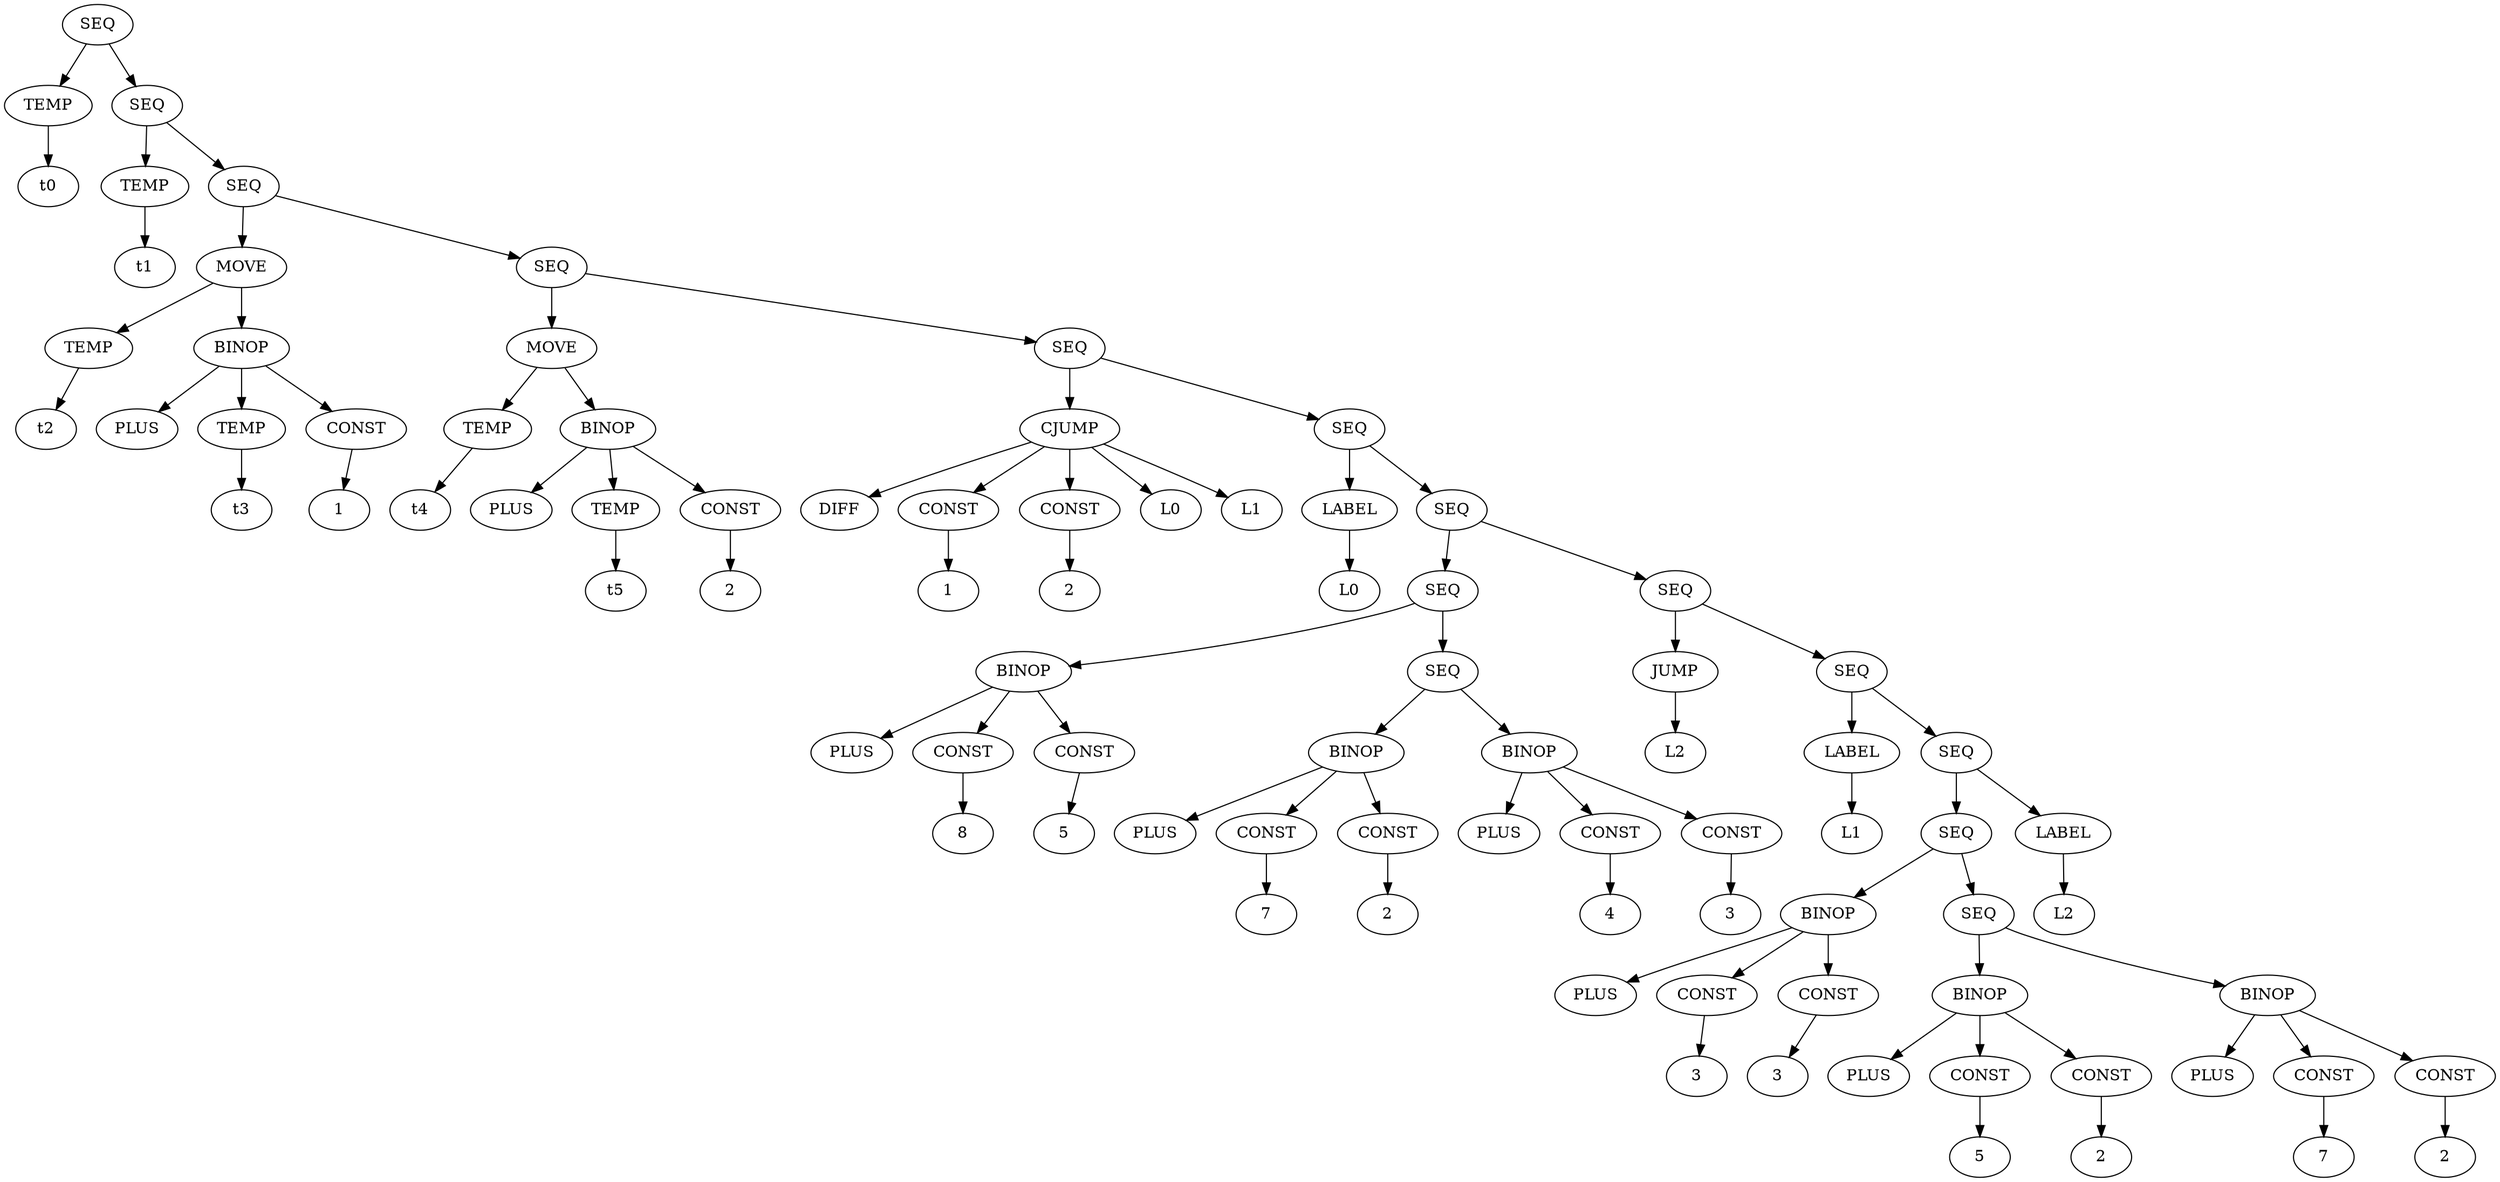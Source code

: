 digraph Stree {
e_51 [shape="ellipse", label="SEQ"];
e_0 [shape="ellipse", label="TEMP"];
e_t_0 [shape="ellipse", label="t0"];
e_0 -> e_t_0;
e_51 -> e_0;
e_50 [shape="ellipse", label="SEQ"];
e_1 [shape="ellipse", label="TEMP"];
e_t_1 [shape="ellipse", label="t1"];
e_1 -> e_t_1;
e_50 -> e_1;
e_49 [shape="ellipse", label="SEQ"];
e_6 [shape="ellipse", label="MOVE"];
e_2 [shape="ellipse", label="TEMP"];
e_t_2 [shape="ellipse", label="t2"];
e_2 -> e_t_2;
e_6 -> e_2;
e_5 [shape="ellipse", label="BINOP"];
e_op_5 [shape="ellipse", label="PLUS"];
e_5 -> e_op_5;
e_3 [shape="ellipse", label="TEMP"];
e_t_3 [shape="ellipse", label="t3"];
e_3 -> e_t_3;
e_5 -> e_3;
e_4 [shape="ellipse", label="CONST"];
e_v_4 [shape="ellipse", label="1"];
e_4 -> e_v_4;
e_5 -> e_4;
e_6 -> e_5;
e_49 -> e_6;
e_48 [shape="ellipse", label="SEQ"];
e_11 [shape="ellipse", label="MOVE"];
e_7 [shape="ellipse", label="TEMP"];
e_t_7 [shape="ellipse", label="t4"];
e_7 -> e_t_7;
e_11 -> e_7;
e_10 [shape="ellipse", label="BINOP"];
e_op_10 [shape="ellipse", label="PLUS"];
e_10 -> e_op_10;
e_8 [shape="ellipse", label="TEMP"];
e_t_8 [shape="ellipse", label="t5"];
e_8 -> e_t_8;
e_10 -> e_8;
e_9 [shape="ellipse", label="CONST"];
e_v_9 [shape="ellipse", label="2"];
e_9 -> e_v_9;
e_10 -> e_9;
e_11 -> e_10;
e_48 -> e_11;
e_47 [shape="ellipse", label="SEQ"];
e_36 [shape="ellipse", label="CJUMP"];
e_op_36 [shape="ellipse", label="DIFF"];
e_36 -> e_op_36;
e_34 [shape="ellipse", label="CONST"];
e_v_34 [shape="ellipse", label="1"];
e_34 -> e_v_34;
e_36 -> e_34;
e_35 [shape="ellipse", label="CONST"];
e_v_35 [shape="ellipse", label="2"];
e_35 -> e_v_35;
e_36 -> e_35;
e_it_36 [shape="ellipse", label="L0"];
e_36 -> e_it_36;
e_if_36 [shape="ellipse", label="L1"];
e_36 -> e_if_36;
e_47 -> e_36;
e_46 [shape="ellipse", label="SEQ"];
e_37 [shape="ellipse", label="LABEL"];
e_l_37 [shape="ellipse", label="L0"];
e_37 -> e_l_37;
e_46 -> e_37;
e_45 [shape="ellipse", label="SEQ"];
e_22 [shape="ellipse", label="SEQ"];
e_14 [shape="ellipse", label="BINOP"];
e_op_14 [shape="ellipse", label="PLUS"];
e_14 -> e_op_14;
e_12 [shape="ellipse", label="CONST"];
e_v_12 [shape="ellipse", label="8"];
e_12 -> e_v_12;
e_14 -> e_12;
e_13 [shape="ellipse", label="CONST"];
e_v_13 [shape="ellipse", label="5"];
e_13 -> e_v_13;
e_14 -> e_13;
e_22 -> e_14;
e_21 [shape="ellipse", label="SEQ"];
e_17 [shape="ellipse", label="BINOP"];
e_op_17 [shape="ellipse", label="PLUS"];
e_17 -> e_op_17;
e_15 [shape="ellipse", label="CONST"];
e_v_15 [shape="ellipse", label="7"];
e_15 -> e_v_15;
e_17 -> e_15;
e_16 [shape="ellipse", label="CONST"];
e_v_16 [shape="ellipse", label="2"];
e_16 -> e_v_16;
e_17 -> e_16;
e_21 -> e_17;
e_20 [shape="ellipse", label="BINOP"];
e_op_20 [shape="ellipse", label="PLUS"];
e_20 -> e_op_20;
e_18 [shape="ellipse", label="CONST"];
e_v_18 [shape="ellipse", label="4"];
e_18 -> e_v_18;
e_20 -> e_18;
e_19 [shape="ellipse", label="CONST"];
e_v_19 [shape="ellipse", label="3"];
e_19 -> e_v_19;
e_20 -> e_19;
e_21 -> e_20;
e_22 -> e_21;
e_45 -> e_22;
e_44 [shape="ellipse", label="SEQ"];
e_39 [shape="ellipse", label="JUMP"];
e_38 [shape="ellipse", label="L2"];
e_39 -> e_38;
e_44 -> e_39;
e_43 [shape="ellipse", label="SEQ"];
e_40 [shape="ellipse", label="LABEL"];
e_l_40 [shape="ellipse", label="L1"];
e_40 -> e_l_40;
e_43 -> e_40;
e_42 [shape="ellipse", label="SEQ"];
e_33 [shape="ellipse", label="SEQ"];
e_25 [shape="ellipse", label="BINOP"];
e_op_25 [shape="ellipse", label="PLUS"];
e_25 -> e_op_25;
e_23 [shape="ellipse", label="CONST"];
e_v_23 [shape="ellipse", label="3"];
e_23 -> e_v_23;
e_25 -> e_23;
e_24 [shape="ellipse", label="CONST"];
e_v_24 [shape="ellipse", label="3"];
e_24 -> e_v_24;
e_25 -> e_24;
e_33 -> e_25;
e_32 [shape="ellipse", label="SEQ"];
e_28 [shape="ellipse", label="BINOP"];
e_op_28 [shape="ellipse", label="PLUS"];
e_28 -> e_op_28;
e_26 [shape="ellipse", label="CONST"];
e_v_26 [shape="ellipse", label="5"];
e_26 -> e_v_26;
e_28 -> e_26;
e_27 [shape="ellipse", label="CONST"];
e_v_27 [shape="ellipse", label="2"];
e_27 -> e_v_27;
e_28 -> e_27;
e_32 -> e_28;
e_31 [shape="ellipse", label="BINOP"];
e_op_31 [shape="ellipse", label="PLUS"];
e_31 -> e_op_31;
e_29 [shape="ellipse", label="CONST"];
e_v_29 [shape="ellipse", label="7"];
e_29 -> e_v_29;
e_31 -> e_29;
e_30 [shape="ellipse", label="CONST"];
e_v_30 [shape="ellipse", label="2"];
e_30 -> e_v_30;
e_31 -> e_30;
e_32 -> e_31;
e_33 -> e_32;
e_42 -> e_33;
e_41 [shape="ellipse", label="LABEL"];
e_l_41 [shape="ellipse", label="L2"];
e_41 -> e_l_41;
e_42 -> e_41;
e_43 -> e_42;
e_44 -> e_43;
e_45 -> e_44;
e_46 -> e_45;
e_47 -> e_46;
e_48 -> e_47;
e_49 -> e_48;
e_50 -> e_49;
e_51 -> e_50;
}
